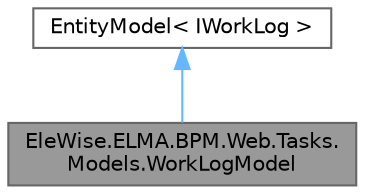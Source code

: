 digraph "EleWise.ELMA.BPM.Web.Tasks.Models.WorkLogModel"
{
 // LATEX_PDF_SIZE
  bgcolor="transparent";
  edge [fontname=Helvetica,fontsize=10,labelfontname=Helvetica,labelfontsize=10];
  node [fontname=Helvetica,fontsize=10,shape=box,height=0.2,width=0.4];
  Node1 [id="Node000001",label="EleWise.ELMA.BPM.Web.Tasks.\lModels.WorkLogModel",height=0.2,width=0.4,color="gray40", fillcolor="grey60", style="filled", fontcolor="black",tooltip="Модель трудозатрат"];
  Node2 -> Node1 [id="edge1_Node000001_Node000002",dir="back",color="steelblue1",style="solid",tooltip=" "];
  Node2 [id="Node000002",label="EntityModel\< IWorkLog \>",height=0.2,width=0.4,color="gray40", fillcolor="white", style="filled",tooltip=" "];
}
